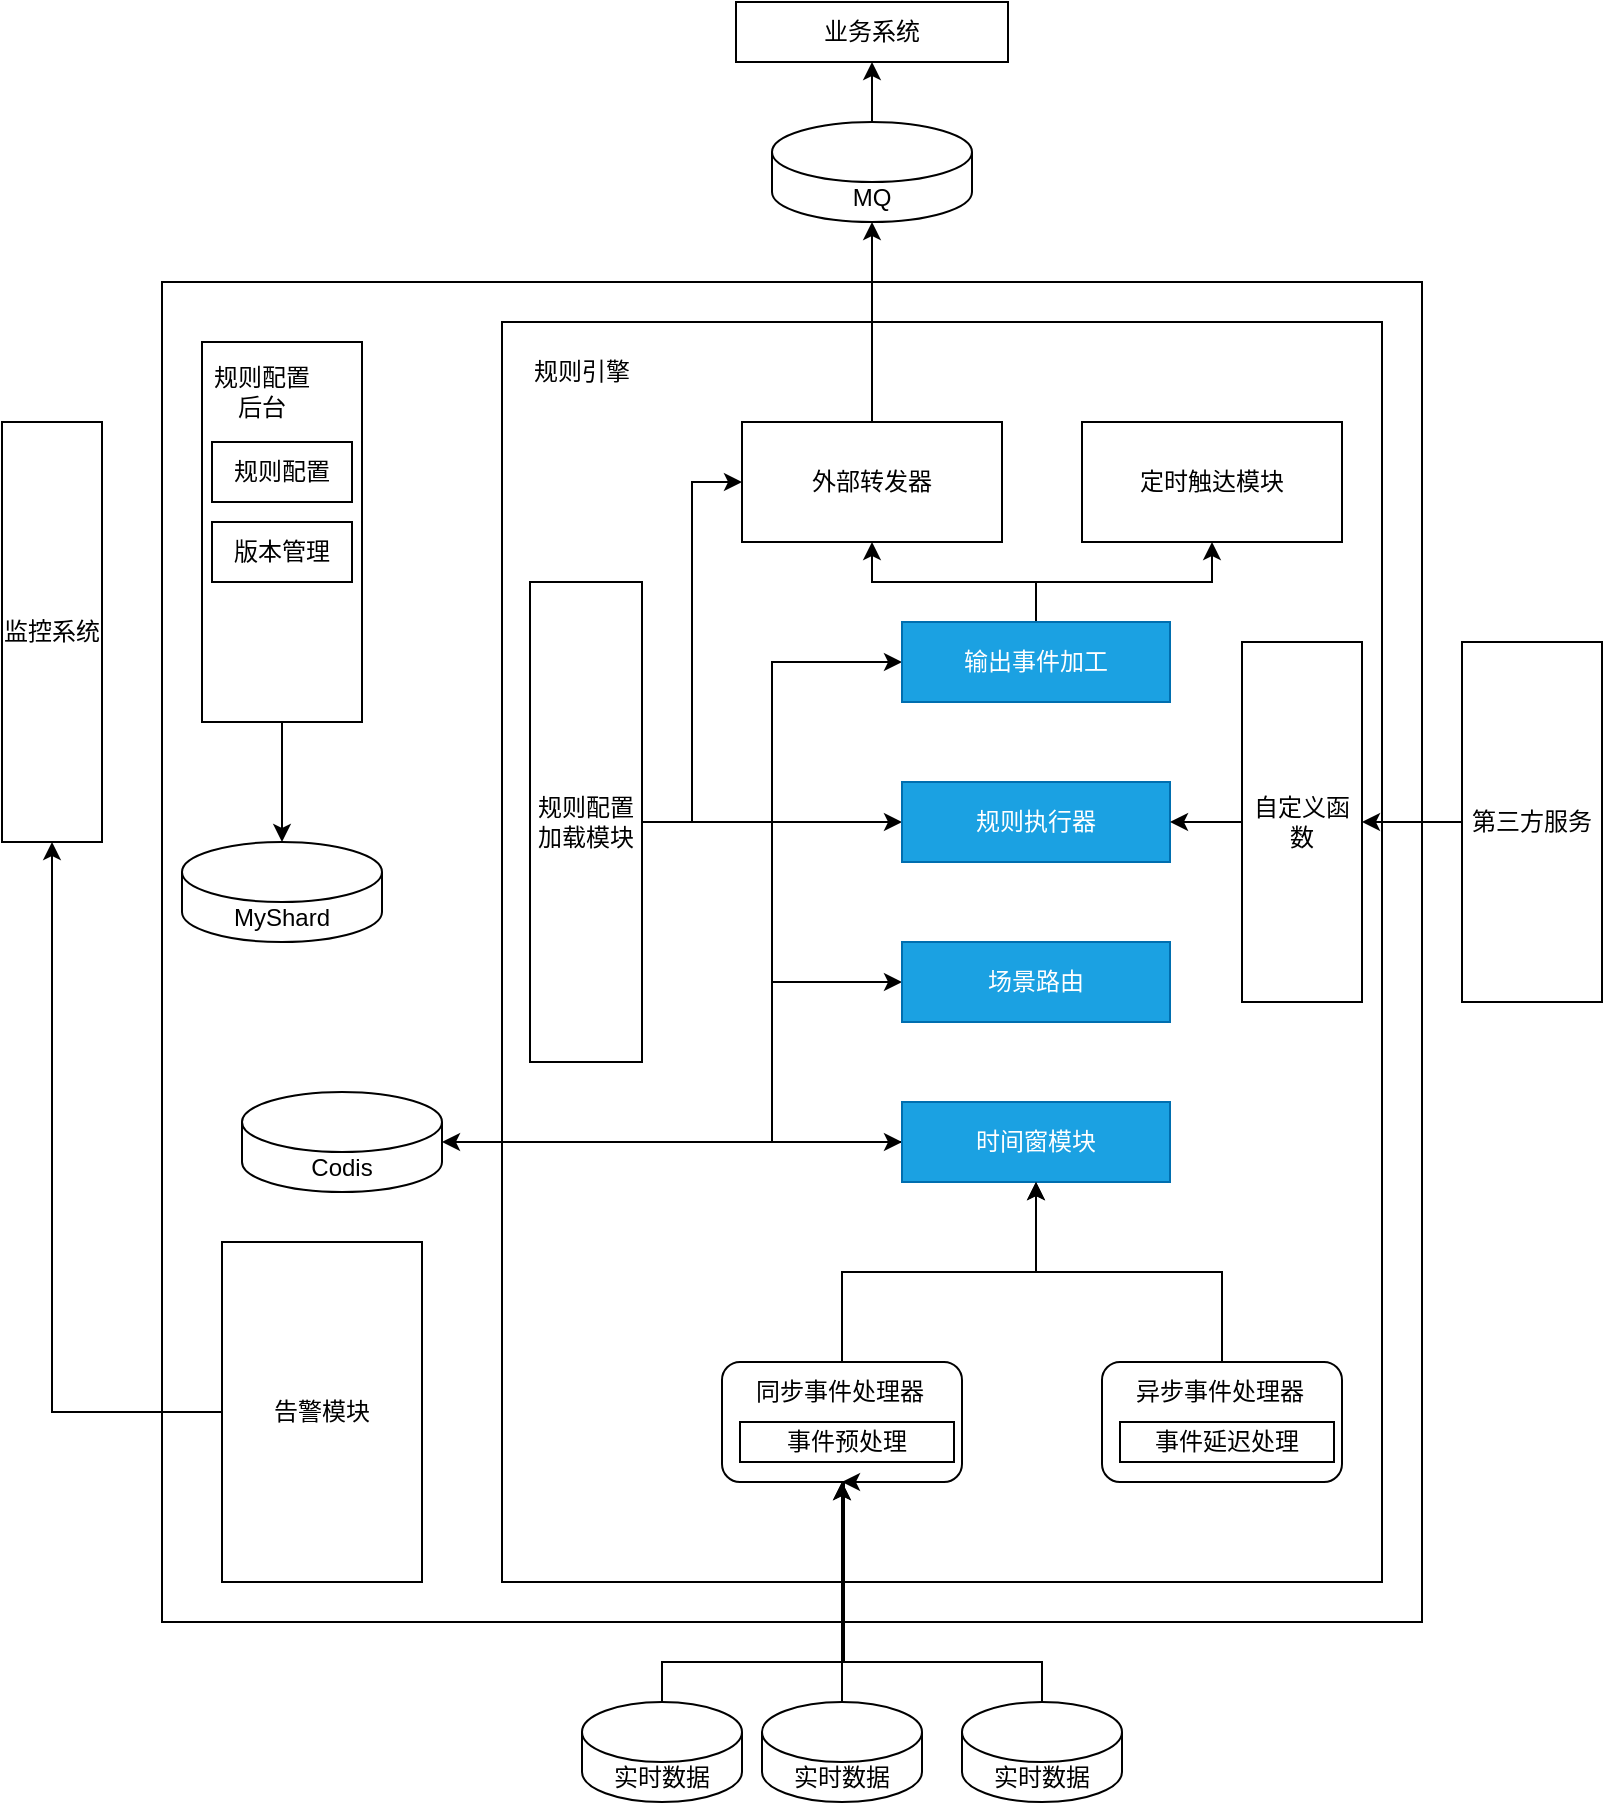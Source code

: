<mxfile version="21.5.2" type="github">
  <diagram name="第 1 页" id="FGJh3REmYH9sXVtc4aAs">
    <mxGraphModel dx="946" dy="1076" grid="1" gridSize="10" guides="1" tooltips="1" connect="1" arrows="1" fold="1" page="1" pageScale="1" pageWidth="827" pageHeight="1169" math="0" shadow="0">
      <root>
        <mxCell id="0" />
        <mxCell id="1" parent="0" />
        <mxCell id="p7Hyz2d120XtVH2aevO3-9" value="业务系统" style="rounded=0;whiteSpace=wrap;html=1;" parent="1" vertex="1">
          <mxGeometry x="377" y="30" width="136" height="30" as="geometry" />
        </mxCell>
        <mxCell id="c4idsRlmBquMWVtExkIc-46" value="" style="edgeStyle=orthogonalEdgeStyle;rounded=0;orthogonalLoop=1;jettySize=auto;html=1;" edge="1" parent="1" source="p7Hyz2d120XtVH2aevO3-10" target="p7Hyz2d120XtVH2aevO3-9">
          <mxGeometry relative="1" as="geometry" />
        </mxCell>
        <mxCell id="p7Hyz2d120XtVH2aevO3-10" value="MQ" style="shape=cylinder3;whiteSpace=wrap;html=1;boundedLbl=1;backgroundOutline=1;size=15;" parent="1" vertex="1">
          <mxGeometry x="395" y="90" width="100" height="50" as="geometry" />
        </mxCell>
        <mxCell id="p7Hyz2d120XtVH2aevO3-11" value="" style="rounded=0;whiteSpace=wrap;html=1;" parent="1" vertex="1">
          <mxGeometry x="90" y="170" width="630" height="670" as="geometry" />
        </mxCell>
        <mxCell id="p7Hyz2d120XtVH2aevO3-12" value="监控系统" style="rounded=0;whiteSpace=wrap;html=1;" parent="1" vertex="1">
          <mxGeometry x="10" y="240" width="50" height="210" as="geometry" />
        </mxCell>
        <mxCell id="p7Hyz2d120XtVH2aevO3-18" value="" style="group" parent="1" vertex="1" connectable="0">
          <mxGeometry x="110" y="200" width="80" height="190" as="geometry" />
        </mxCell>
        <mxCell id="p7Hyz2d120XtVH2aevO3-14" value="" style="rounded=0;whiteSpace=wrap;html=1;" parent="p7Hyz2d120XtVH2aevO3-18" vertex="1">
          <mxGeometry width="80" height="190" as="geometry" />
        </mxCell>
        <mxCell id="p7Hyz2d120XtVH2aevO3-15" value="规则配置后台" style="text;strokeColor=none;align=center;fillColor=none;html=1;verticalAlign=middle;whiteSpace=wrap;rounded=0;" parent="p7Hyz2d120XtVH2aevO3-18" vertex="1">
          <mxGeometry y="10" width="60" height="30" as="geometry" />
        </mxCell>
        <mxCell id="p7Hyz2d120XtVH2aevO3-16" value="规则配置" style="rounded=0;whiteSpace=wrap;html=1;" parent="p7Hyz2d120XtVH2aevO3-18" vertex="1">
          <mxGeometry x="5" y="50" width="70" height="30" as="geometry" />
        </mxCell>
        <mxCell id="p7Hyz2d120XtVH2aevO3-17" value="版本管理" style="rounded=0;whiteSpace=wrap;html=1;" parent="p7Hyz2d120XtVH2aevO3-18" vertex="1">
          <mxGeometry x="5" y="90" width="70" height="30" as="geometry" />
        </mxCell>
        <mxCell id="p7Hyz2d120XtVH2aevO3-19" value="MyShard" style="shape=cylinder3;whiteSpace=wrap;html=1;boundedLbl=1;backgroundOutline=1;size=15;" parent="1" vertex="1">
          <mxGeometry x="100" y="450" width="100" height="50" as="geometry" />
        </mxCell>
        <mxCell id="p7Hyz2d120XtVH2aevO3-20" value="" style="edgeStyle=orthogonalEdgeStyle;rounded=0;orthogonalLoop=1;jettySize=auto;html=1;" parent="1" source="p7Hyz2d120XtVH2aevO3-14" target="p7Hyz2d120XtVH2aevO3-19" edge="1">
          <mxGeometry relative="1" as="geometry" />
        </mxCell>
        <mxCell id="p7Hyz2d120XtVH2aevO3-21" value="" style="rounded=0;whiteSpace=wrap;html=1;" parent="1" vertex="1">
          <mxGeometry x="260" y="190" width="440" height="630" as="geometry" />
        </mxCell>
        <mxCell id="p7Hyz2d120XtVH2aevO3-22" value="规则引擎" style="text;strokeColor=none;align=center;fillColor=none;html=1;verticalAlign=middle;whiteSpace=wrap;rounded=0;" parent="1" vertex="1">
          <mxGeometry x="270" y="200" width="60" height="30" as="geometry" />
        </mxCell>
        <mxCell id="c4idsRlmBquMWVtExkIc-9" style="edgeStyle=orthogonalEdgeStyle;rounded=0;orthogonalLoop=1;jettySize=auto;html=1;entryX=0;entryY=0.5;entryDx=0;entryDy=0;" edge="1" parent="1" source="p7Hyz2d120XtVH2aevO3-23" target="c4idsRlmBquMWVtExkIc-1">
          <mxGeometry relative="1" as="geometry" />
        </mxCell>
        <mxCell id="c4idsRlmBquMWVtExkIc-10" style="edgeStyle=orthogonalEdgeStyle;rounded=0;orthogonalLoop=1;jettySize=auto;html=1;entryX=0;entryY=0.5;entryDx=0;entryDy=0;" edge="1" parent="1" source="p7Hyz2d120XtVH2aevO3-23" target="c4idsRlmBquMWVtExkIc-3">
          <mxGeometry relative="1" as="geometry" />
        </mxCell>
        <mxCell id="c4idsRlmBquMWVtExkIc-11" style="edgeStyle=orthogonalEdgeStyle;rounded=0;orthogonalLoop=1;jettySize=auto;html=1;entryX=0;entryY=0.5;entryDx=0;entryDy=0;" edge="1" parent="1" source="p7Hyz2d120XtVH2aevO3-23" target="c4idsRlmBquMWVtExkIc-6">
          <mxGeometry relative="1" as="geometry" />
        </mxCell>
        <mxCell id="c4idsRlmBquMWVtExkIc-12" style="edgeStyle=orthogonalEdgeStyle;rounded=0;orthogonalLoop=1;jettySize=auto;html=1;entryX=0;entryY=0.5;entryDx=0;entryDy=0;" edge="1" parent="1" source="p7Hyz2d120XtVH2aevO3-23" target="c4idsRlmBquMWVtExkIc-8">
          <mxGeometry relative="1" as="geometry" />
        </mxCell>
        <mxCell id="c4idsRlmBquMWVtExkIc-13" style="edgeStyle=orthogonalEdgeStyle;rounded=0;orthogonalLoop=1;jettySize=auto;html=1;entryX=0;entryY=0.5;entryDx=0;entryDy=0;" edge="1" parent="1" source="p7Hyz2d120XtVH2aevO3-23" target="c4idsRlmBquMWVtExkIc-7">
          <mxGeometry relative="1" as="geometry" />
        </mxCell>
        <mxCell id="p7Hyz2d120XtVH2aevO3-23" value="规则配置加载模块" style="rounded=0;whiteSpace=wrap;html=1;" parent="1" vertex="1">
          <mxGeometry x="274" y="320" width="56" height="240" as="geometry" />
        </mxCell>
        <mxCell id="c4idsRlmBquMWVtExkIc-45" style="edgeStyle=orthogonalEdgeStyle;rounded=0;orthogonalLoop=1;jettySize=auto;html=1;entryX=0.5;entryY=1;entryDx=0;entryDy=0;entryPerimeter=0;" edge="1" parent="1" source="c4idsRlmBquMWVtExkIc-1" target="p7Hyz2d120XtVH2aevO3-10">
          <mxGeometry relative="1" as="geometry" />
        </mxCell>
        <mxCell id="c4idsRlmBquMWVtExkIc-1" value="外部转发器" style="rounded=0;whiteSpace=wrap;html=1;" vertex="1" parent="1">
          <mxGeometry x="380" y="240" width="130" height="60" as="geometry" />
        </mxCell>
        <mxCell id="c4idsRlmBquMWVtExkIc-2" value="定时触达模块" style="rounded=0;whiteSpace=wrap;html=1;" vertex="1" parent="1">
          <mxGeometry x="550" y="240" width="130" height="60" as="geometry" />
        </mxCell>
        <mxCell id="c4idsRlmBquMWVtExkIc-4" style="edgeStyle=orthogonalEdgeStyle;rounded=0;orthogonalLoop=1;jettySize=auto;html=1;entryX=0.5;entryY=1;entryDx=0;entryDy=0;" edge="1" parent="1" source="c4idsRlmBquMWVtExkIc-3" target="c4idsRlmBquMWVtExkIc-1">
          <mxGeometry relative="1" as="geometry" />
        </mxCell>
        <mxCell id="c4idsRlmBquMWVtExkIc-5" style="edgeStyle=orthogonalEdgeStyle;rounded=0;orthogonalLoop=1;jettySize=auto;html=1;entryX=0.5;entryY=1;entryDx=0;entryDy=0;" edge="1" parent="1" source="c4idsRlmBquMWVtExkIc-3" target="c4idsRlmBquMWVtExkIc-2">
          <mxGeometry relative="1" as="geometry" />
        </mxCell>
        <mxCell id="c4idsRlmBquMWVtExkIc-3" value="输出事件加工" style="rounded=0;whiteSpace=wrap;html=1;fillColor=#1ba1e2;fontColor=#ffffff;strokeColor=#006EAF;" vertex="1" parent="1">
          <mxGeometry x="460" y="340" width="134" height="40" as="geometry" />
        </mxCell>
        <mxCell id="c4idsRlmBquMWVtExkIc-6" value="规则执行器" style="rounded=0;whiteSpace=wrap;html=1;fillColor=#1ba1e2;fontColor=#ffffff;strokeColor=#006EAF;" vertex="1" parent="1">
          <mxGeometry x="460" y="420" width="134" height="40" as="geometry" />
        </mxCell>
        <mxCell id="c4idsRlmBquMWVtExkIc-17" style="edgeStyle=orthogonalEdgeStyle;rounded=0;orthogonalLoop=1;jettySize=auto;html=1;entryX=1;entryY=0.5;entryDx=0;entryDy=0;entryPerimeter=0;" edge="1" parent="1" source="c4idsRlmBquMWVtExkIc-7" target="c4idsRlmBquMWVtExkIc-15">
          <mxGeometry relative="1" as="geometry" />
        </mxCell>
        <mxCell id="c4idsRlmBquMWVtExkIc-7" value="时间窗模块" style="rounded=0;whiteSpace=wrap;html=1;fillColor=#1ba1e2;fontColor=#ffffff;strokeColor=#006EAF;" vertex="1" parent="1">
          <mxGeometry x="460" y="580" width="134" height="40" as="geometry" />
        </mxCell>
        <mxCell id="c4idsRlmBquMWVtExkIc-8" value="场景路由" style="rounded=0;whiteSpace=wrap;html=1;fillColor=#1ba1e2;fontColor=#ffffff;strokeColor=#006EAF;" vertex="1" parent="1">
          <mxGeometry x="460" y="500" width="134" height="40" as="geometry" />
        </mxCell>
        <mxCell id="c4idsRlmBquMWVtExkIc-15" value="Codis" style="shape=cylinder3;whiteSpace=wrap;html=1;boundedLbl=1;backgroundOutline=1;size=15;" vertex="1" parent="1">
          <mxGeometry x="130" y="575" width="100" height="50" as="geometry" />
        </mxCell>
        <mxCell id="c4idsRlmBquMWVtExkIc-27" value="" style="group" vertex="1" connectable="0" parent="1">
          <mxGeometry x="370" y="710" width="120" height="60" as="geometry" />
        </mxCell>
        <mxCell id="c4idsRlmBquMWVtExkIc-14" value="" style="rounded=1;whiteSpace=wrap;html=1;" vertex="1" parent="c4idsRlmBquMWVtExkIc-27">
          <mxGeometry width="120" height="60" as="geometry" />
        </mxCell>
        <mxCell id="c4idsRlmBquMWVtExkIc-18" value="同步事件处理器" style="text;strokeColor=none;align=center;fillColor=none;html=1;verticalAlign=middle;whiteSpace=wrap;rounded=0;" vertex="1" parent="c4idsRlmBquMWVtExkIc-27">
          <mxGeometry x="9" y="5" width="100" height="20" as="geometry" />
        </mxCell>
        <mxCell id="c4idsRlmBquMWVtExkIc-19" value="事件预处理" style="rounded=0;whiteSpace=wrap;html=1;" vertex="1" parent="c4idsRlmBquMWVtExkIc-27">
          <mxGeometry x="9" y="30" width="107" height="20" as="geometry" />
        </mxCell>
        <mxCell id="c4idsRlmBquMWVtExkIc-28" value="" style="group" vertex="1" connectable="0" parent="1">
          <mxGeometry x="560" y="710" width="120" height="60" as="geometry" />
        </mxCell>
        <mxCell id="c4idsRlmBquMWVtExkIc-20" value="" style="rounded=1;whiteSpace=wrap;html=1;" vertex="1" parent="c4idsRlmBquMWVtExkIc-28">
          <mxGeometry width="120" height="60" as="geometry" />
        </mxCell>
        <mxCell id="c4idsRlmBquMWVtExkIc-21" value="异步事件处理器" style="text;strokeColor=none;align=center;fillColor=none;html=1;verticalAlign=middle;whiteSpace=wrap;rounded=0;" vertex="1" parent="c4idsRlmBquMWVtExkIc-28">
          <mxGeometry x="9" y="5" width="100" height="20" as="geometry" />
        </mxCell>
        <mxCell id="c4idsRlmBquMWVtExkIc-22" value="事件延迟处理" style="rounded=0;whiteSpace=wrap;html=1;" vertex="1" parent="c4idsRlmBquMWVtExkIc-28">
          <mxGeometry x="9" y="30" width="107" height="20" as="geometry" />
        </mxCell>
        <mxCell id="c4idsRlmBquMWVtExkIc-29" style="edgeStyle=orthogonalEdgeStyle;rounded=0;orthogonalLoop=1;jettySize=auto;html=1;entryX=0.5;entryY=1;entryDx=0;entryDy=0;" edge="1" parent="1" source="c4idsRlmBquMWVtExkIc-14" target="c4idsRlmBquMWVtExkIc-7">
          <mxGeometry relative="1" as="geometry" />
        </mxCell>
        <mxCell id="c4idsRlmBquMWVtExkIc-30" style="edgeStyle=orthogonalEdgeStyle;rounded=0;orthogonalLoop=1;jettySize=auto;html=1;entryX=0.5;entryY=1;entryDx=0;entryDy=0;" edge="1" parent="1" source="c4idsRlmBquMWVtExkIc-20" target="c4idsRlmBquMWVtExkIc-7">
          <mxGeometry relative="1" as="geometry" />
        </mxCell>
        <mxCell id="c4idsRlmBquMWVtExkIc-32" style="edgeStyle=orthogonalEdgeStyle;rounded=0;orthogonalLoop=1;jettySize=auto;html=1;entryX=0.5;entryY=1;entryDx=0;entryDy=0;" edge="1" parent="1" source="c4idsRlmBquMWVtExkIc-31" target="p7Hyz2d120XtVH2aevO3-12">
          <mxGeometry relative="1" as="geometry">
            <mxPoint x="30" y="480" as="targetPoint" />
          </mxGeometry>
        </mxCell>
        <mxCell id="c4idsRlmBquMWVtExkIc-31" value="告警模块" style="rounded=0;whiteSpace=wrap;html=1;" vertex="1" parent="1">
          <mxGeometry x="120" y="650" width="100" height="170" as="geometry" />
        </mxCell>
        <mxCell id="c4idsRlmBquMWVtExkIc-38" style="edgeStyle=orthogonalEdgeStyle;rounded=0;orthogonalLoop=1;jettySize=auto;html=1;entryX=0.5;entryY=1;entryDx=0;entryDy=0;" edge="1" parent="1" source="c4idsRlmBquMWVtExkIc-35" target="c4idsRlmBquMWVtExkIc-14">
          <mxGeometry relative="1" as="geometry">
            <Array as="points">
              <mxPoint x="340" y="860" />
              <mxPoint x="430" y="860" />
            </Array>
          </mxGeometry>
        </mxCell>
        <mxCell id="c4idsRlmBquMWVtExkIc-35" value="实时数据" style="shape=cylinder3;whiteSpace=wrap;html=1;boundedLbl=1;backgroundOutline=1;size=15;" vertex="1" parent="1">
          <mxGeometry x="300" y="880" width="80" height="50" as="geometry" />
        </mxCell>
        <mxCell id="c4idsRlmBquMWVtExkIc-40" style="edgeStyle=orthogonalEdgeStyle;rounded=0;orthogonalLoop=1;jettySize=auto;html=1;" edge="1" parent="1" source="c4idsRlmBquMWVtExkIc-36">
          <mxGeometry relative="1" as="geometry">
            <mxPoint x="430" y="770" as="targetPoint" />
            <Array as="points">
              <mxPoint x="530" y="860" />
              <mxPoint x="431" y="860" />
            </Array>
          </mxGeometry>
        </mxCell>
        <mxCell id="c4idsRlmBquMWVtExkIc-36" value="实时数据" style="shape=cylinder3;whiteSpace=wrap;html=1;boundedLbl=1;backgroundOutline=1;size=15;" vertex="1" parent="1">
          <mxGeometry x="490" y="880" width="80" height="50" as="geometry" />
        </mxCell>
        <mxCell id="c4idsRlmBquMWVtExkIc-39" style="edgeStyle=orthogonalEdgeStyle;rounded=0;orthogonalLoop=1;jettySize=auto;html=1;entryX=0.5;entryY=1;entryDx=0;entryDy=0;" edge="1" parent="1" source="c4idsRlmBquMWVtExkIc-37" target="c4idsRlmBquMWVtExkIc-14">
          <mxGeometry relative="1" as="geometry" />
        </mxCell>
        <mxCell id="c4idsRlmBquMWVtExkIc-37" value="实时数据" style="shape=cylinder3;whiteSpace=wrap;html=1;boundedLbl=1;backgroundOutline=1;size=15;" vertex="1" parent="1">
          <mxGeometry x="390" y="880" width="80" height="50" as="geometry" />
        </mxCell>
        <mxCell id="c4idsRlmBquMWVtExkIc-44" style="edgeStyle=orthogonalEdgeStyle;rounded=0;orthogonalLoop=1;jettySize=auto;html=1;entryX=1;entryY=0.5;entryDx=0;entryDy=0;" edge="1" parent="1" source="c4idsRlmBquMWVtExkIc-41" target="c4idsRlmBquMWVtExkIc-6">
          <mxGeometry relative="1" as="geometry" />
        </mxCell>
        <mxCell id="c4idsRlmBquMWVtExkIc-41" value="自定义函数" style="rounded=0;whiteSpace=wrap;html=1;" vertex="1" parent="1">
          <mxGeometry x="630" y="350" width="60" height="180" as="geometry" />
        </mxCell>
        <mxCell id="c4idsRlmBquMWVtExkIc-43" style="edgeStyle=orthogonalEdgeStyle;rounded=0;orthogonalLoop=1;jettySize=auto;html=1;entryX=1;entryY=0.5;entryDx=0;entryDy=0;" edge="1" parent="1" source="c4idsRlmBquMWVtExkIc-42" target="c4idsRlmBquMWVtExkIc-41">
          <mxGeometry relative="1" as="geometry" />
        </mxCell>
        <mxCell id="c4idsRlmBquMWVtExkIc-42" value="第三方服务" style="rounded=0;whiteSpace=wrap;html=1;" vertex="1" parent="1">
          <mxGeometry x="740" y="350" width="70" height="180" as="geometry" />
        </mxCell>
      </root>
    </mxGraphModel>
  </diagram>
</mxfile>
